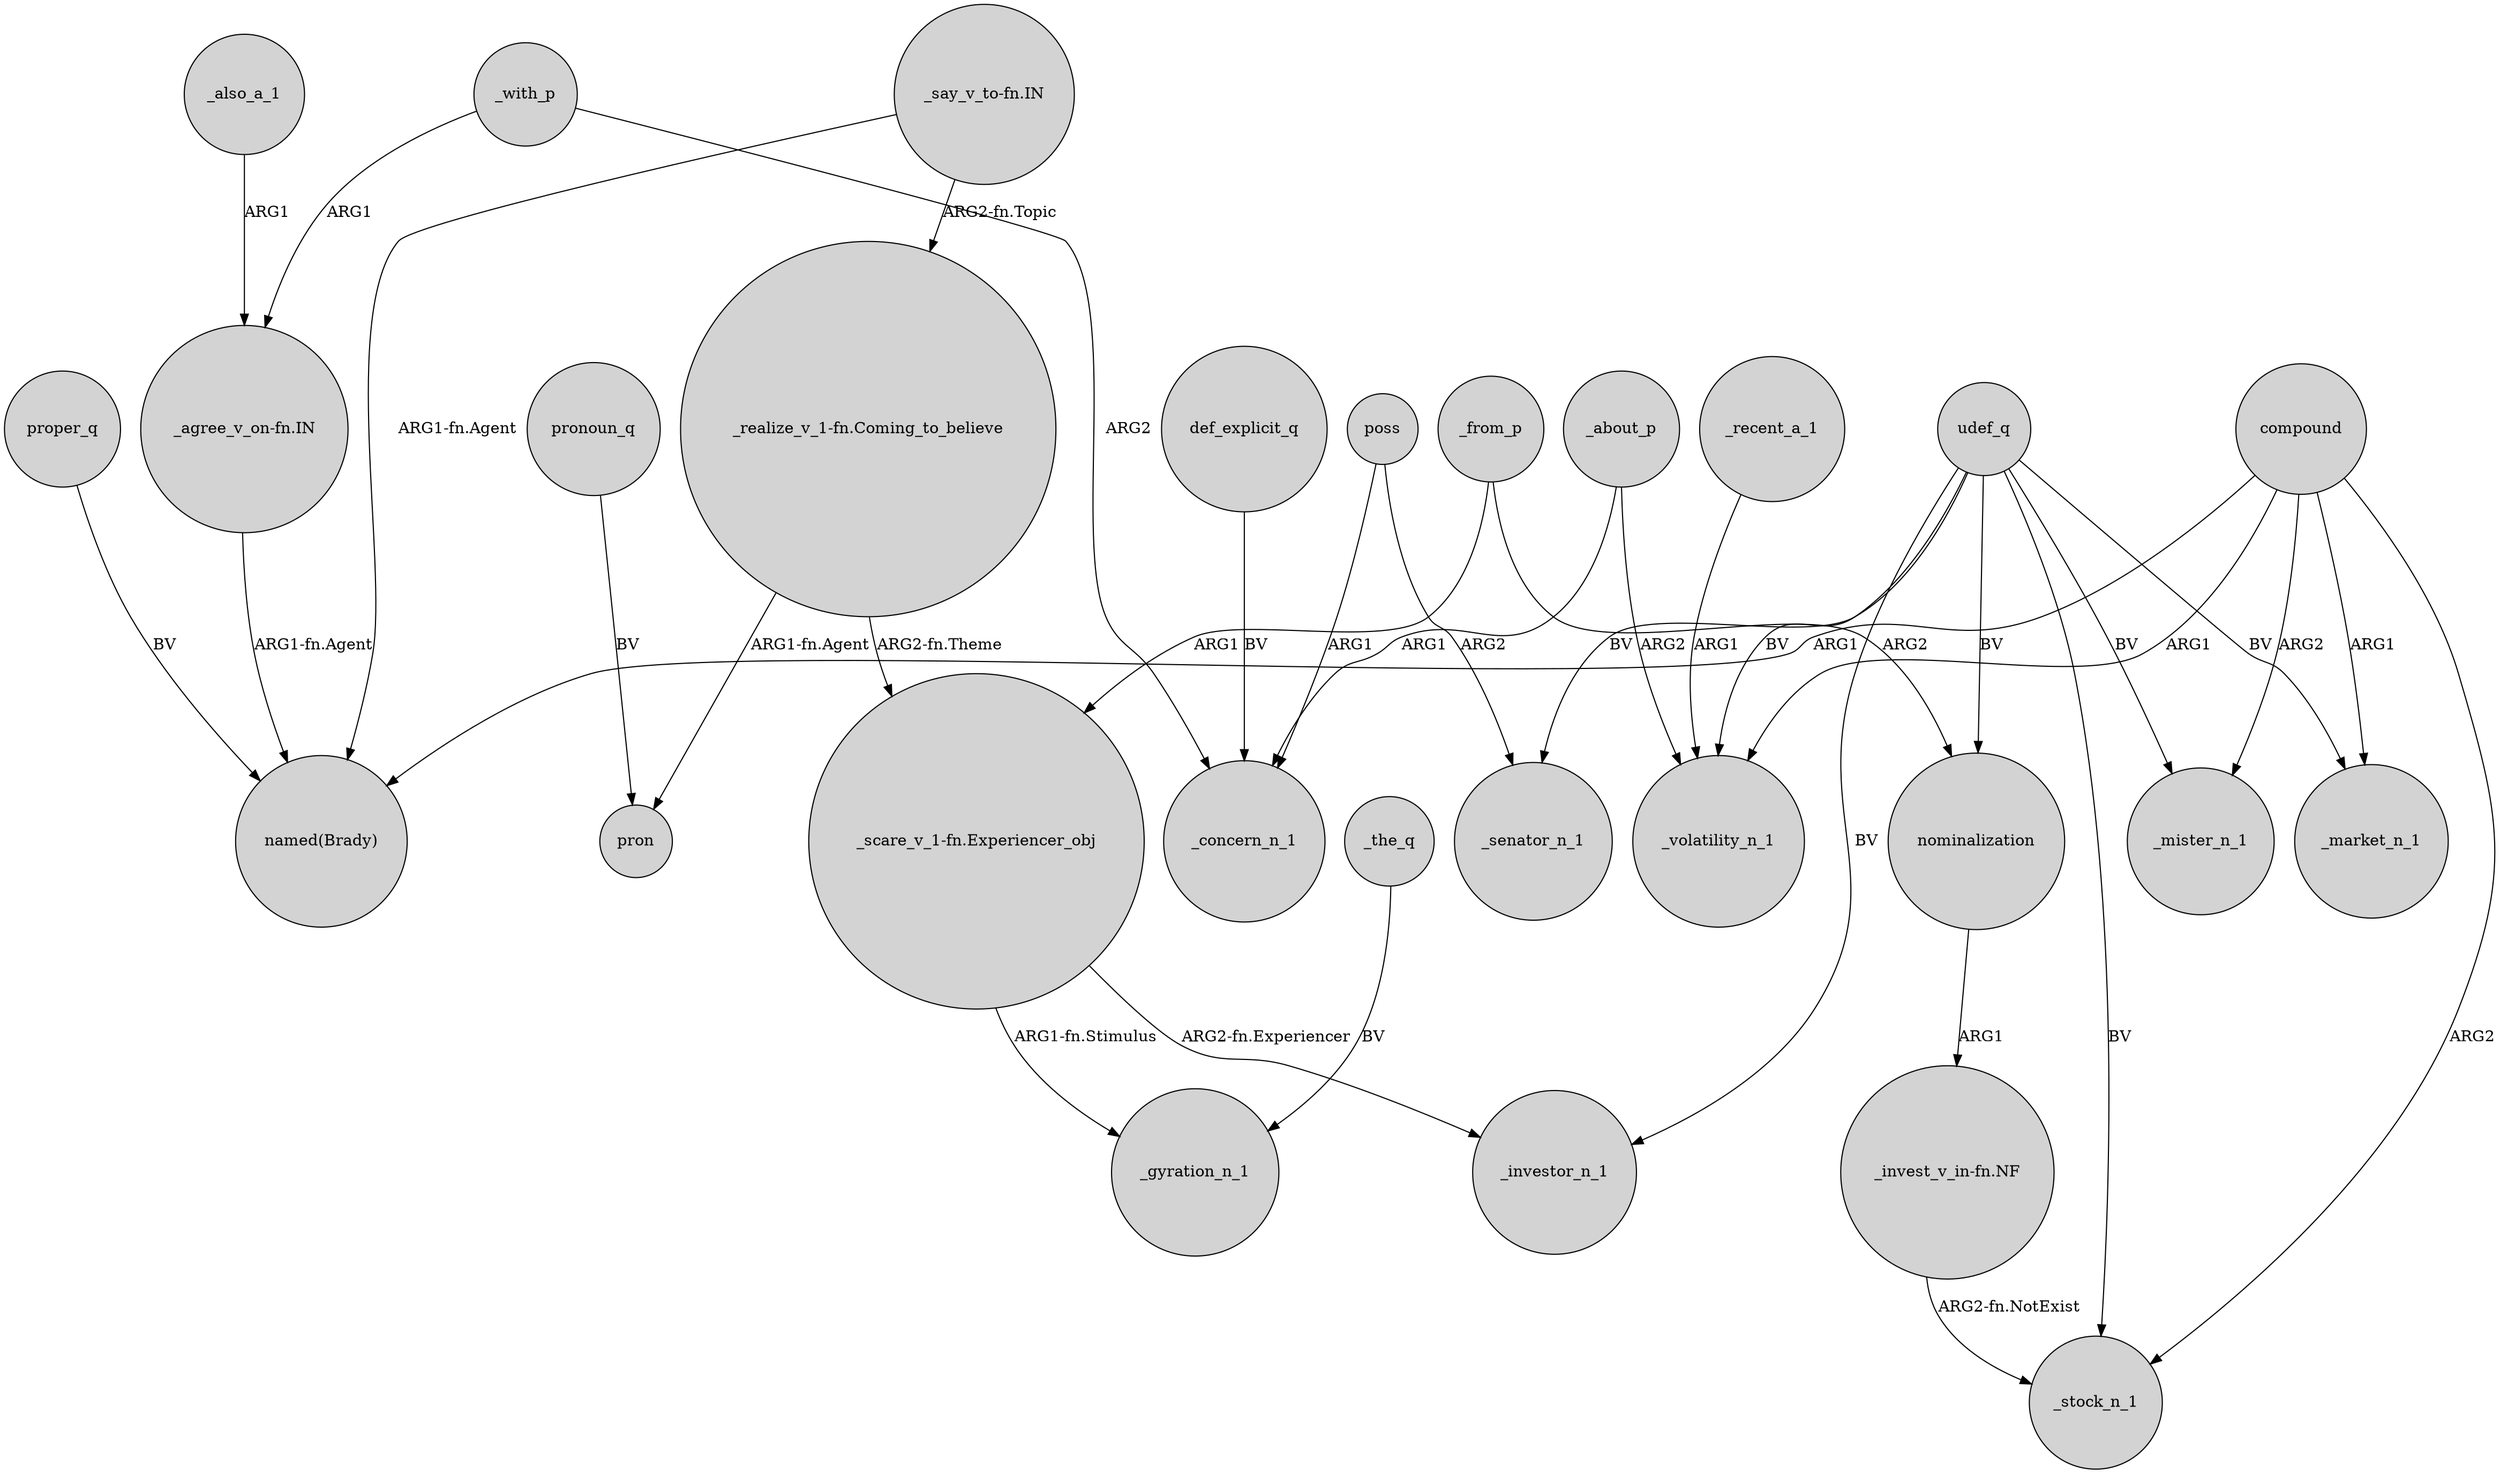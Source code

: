 digraph {
	node [shape=circle style=filled]
	"_say_v_to-fn.IN" -> "named(Brady)" [label="ARG1-fn.Agent"]
	"_scare_v_1-fn.Experiencer_obj" -> _investor_n_1 [label="ARG2-fn.Experiencer"]
	udef_q -> _senator_n_1 [label=BV]
	"_agree_v_on-fn.IN" -> "named(Brady)" [label="ARG1-fn.Agent"]
	"_invest_v_in-fn.NF" -> _stock_n_1 [label="ARG2-fn.NotExist"]
	def_explicit_q -> _concern_n_1 [label=BV]
	_about_p -> _concern_n_1 [label=ARG1]
	udef_q -> _volatility_n_1 [label=BV]
	"_realize_v_1-fn.Coming_to_believe" -> pron [label="ARG1-fn.Agent"]
	udef_q -> _investor_n_1 [label=BV]
	poss -> _senator_n_1 [label=ARG2]
	compound -> "named(Brady)" [label=ARG1]
	_with_p -> _concern_n_1 [label=ARG2]
	_the_q -> _gyration_n_1 [label=BV]
	compound -> _mister_n_1 [label=ARG2]
	"_say_v_to-fn.IN" -> "_realize_v_1-fn.Coming_to_believe" [label="ARG2-fn.Topic"]
	_recent_a_1 -> _volatility_n_1 [label=ARG1]
	udef_q -> _mister_n_1 [label=BV]
	udef_q -> _market_n_1 [label=BV]
	nominalization -> "_invest_v_in-fn.NF" [label=ARG1]
	proper_q -> "named(Brady)" [label=BV]
	compound -> _stock_n_1 [label=ARG2]
	pronoun_q -> pron [label=BV]
	_with_p -> "_agree_v_on-fn.IN" [label=ARG1]
	poss -> _concern_n_1 [label=ARG1]
	udef_q -> _stock_n_1 [label=BV]
	"_scare_v_1-fn.Experiencer_obj" -> _gyration_n_1 [label="ARG1-fn.Stimulus"]
	_from_p -> "_scare_v_1-fn.Experiencer_obj" [label=ARG1]
	_about_p -> _volatility_n_1 [label=ARG2]
	compound -> _volatility_n_1 [label=ARG1]
	udef_q -> nominalization [label=BV]
	_from_p -> nominalization [label=ARG2]
	compound -> _market_n_1 [label=ARG1]
	"_realize_v_1-fn.Coming_to_believe" -> "_scare_v_1-fn.Experiencer_obj" [label="ARG2-fn.Theme"]
	_also_a_1 -> "_agree_v_on-fn.IN" [label=ARG1]
}

